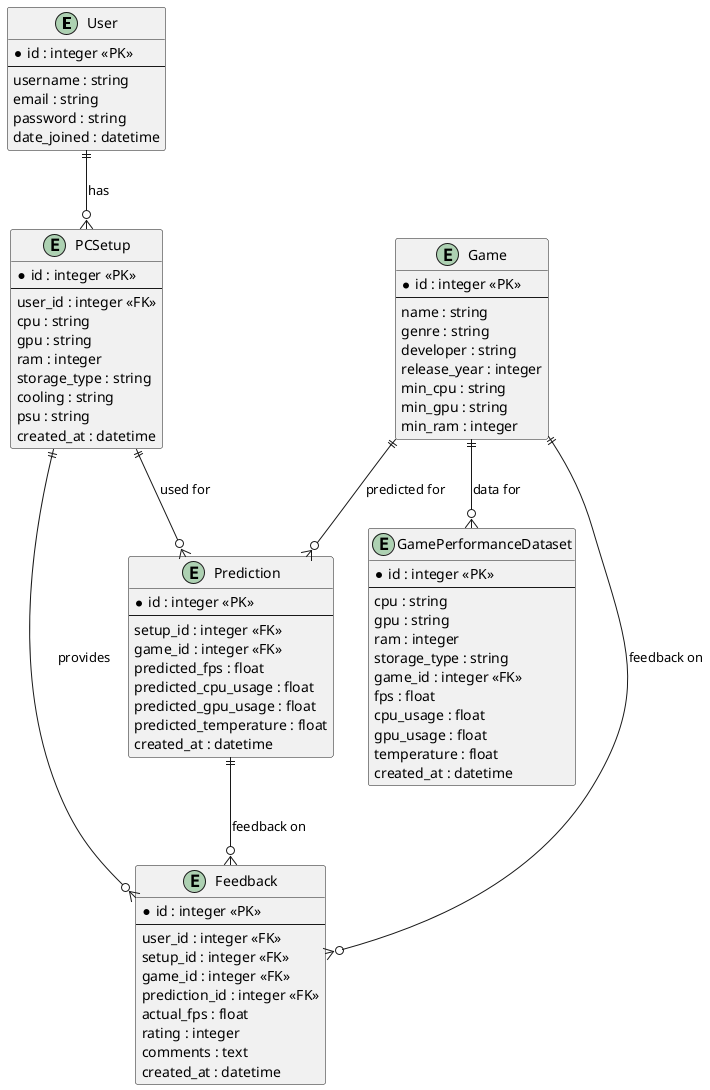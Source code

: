 @startuml ERD
entity User {
  * id : integer <<PK>>
  --
  username : string
  email : string
  password : string
  date_joined : datetime
}

entity PCSetup {
  * id : integer <<PK>>
  --
  user_id : integer <<FK>>
  cpu : string
  gpu : string
  ram : integer
  storage_type : string
  cooling : string
  psu : string
  created_at : datetime
}

entity Game {
  * id : integer <<PK>>
  --
  name : string
  genre : string
  developer : string
  release_year : integer
  min_cpu : string
  min_gpu : string
  min_ram : integer
}

entity GamePerformanceDataset {
  * id : integer <<PK>>
  --
  cpu : string
  gpu : string
  ram : integer
  storage_type : string
  game_id : integer <<FK>>
  fps : float
  cpu_usage : float
  gpu_usage : float
  temperature : float
  created_at : datetime
}

entity Prediction {
  * id : integer <<PK>>
  --
  setup_id : integer <<FK>>
  game_id : integer <<FK>>
  predicted_fps : float
  predicted_cpu_usage : float
  predicted_gpu_usage : float
  predicted_temperature : float
  created_at : datetime
}

entity Feedback {
  * id : integer <<PK>>
  --
  user_id : integer <<FK>>
  setup_id : integer <<FK>>
  game_id : integer <<FK>>
  prediction_id : integer <<FK>>
  actual_fps : float
  rating : integer
  comments : text
  created_at : datetime
}

User ||--o{ PCSetup : "has"
PCSetup ||--o{ Prediction : "used for"
PCSetup ||--o{ Feedback : "provides"
Game ||--o{ Prediction : "predicted for"
Game ||--o{ Feedback : "feedback on"
Game ||--o{ GamePerformanceDataset : "data for"
Prediction ||--o{ Feedback : "feedback on"
@enduml
